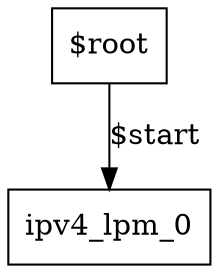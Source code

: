 digraph ingress {
0 [label="$root" shape=box color="black"];
1 [label="ipv4_lpm_0" shape=box color="black"];
0-> 1 [label="$start" color="black"];
}
